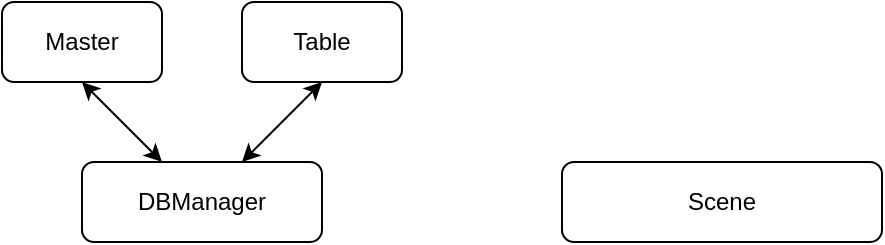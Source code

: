 <mxfile version="24.8.0">
  <diagram name="ページ1" id="SUOkfz0gY1aKijLZoOR0">
    <mxGraphModel dx="724" dy="324" grid="1" gridSize="10" guides="1" tooltips="1" connect="1" arrows="1" fold="1" page="1" pageScale="1" pageWidth="827" pageHeight="1169" math="0" shadow="0">
      <root>
        <mxCell id="0" />
        <mxCell id="1" parent="0" />
        <mxCell id="x1zflRXbslQT5myCvvpj-1" value="Scene" style="rounded=1;whiteSpace=wrap;html=1;" vertex="1" parent="1">
          <mxGeometry x="320" y="80" width="160" height="40" as="geometry" />
        </mxCell>
        <mxCell id="x1zflRXbslQT5myCvvpj-2" value="DBManager" style="rounded=1;whiteSpace=wrap;html=1;" vertex="1" parent="1">
          <mxGeometry x="80" y="80" width="120" height="40" as="geometry" />
        </mxCell>
        <mxCell id="x1zflRXbslQT5myCvvpj-3" value="Master" style="rounded=1;whiteSpace=wrap;html=1;" vertex="1" parent="1">
          <mxGeometry x="40" width="80" height="40" as="geometry" />
        </mxCell>
        <mxCell id="x1zflRXbslQT5myCvvpj-4" value="Table" style="rounded=1;whiteSpace=wrap;html=1;" vertex="1" parent="1">
          <mxGeometry x="160" width="80" height="40" as="geometry" />
        </mxCell>
        <mxCell id="x1zflRXbslQT5myCvvpj-5" value="" style="endArrow=classic;startArrow=classic;html=1;rounded=0;entryX=0.5;entryY=1;entryDx=0;entryDy=0;" edge="1" parent="1" source="x1zflRXbslQT5myCvvpj-2" target="x1zflRXbslQT5myCvvpj-3">
          <mxGeometry width="50" height="50" relative="1" as="geometry">
            <mxPoint x="370" y="170" as="sourcePoint" />
            <mxPoint x="420" y="120" as="targetPoint" />
          </mxGeometry>
        </mxCell>
        <mxCell id="x1zflRXbslQT5myCvvpj-8" value="" style="endArrow=classic;startArrow=classic;html=1;rounded=0;entryX=0.5;entryY=1;entryDx=0;entryDy=0;" edge="1" parent="1" source="x1zflRXbslQT5myCvvpj-2" target="x1zflRXbslQT5myCvvpj-4">
          <mxGeometry width="50" height="50" relative="1" as="geometry">
            <mxPoint x="185" y="80.24" as="sourcePoint" />
            <mxPoint x="160" y="41.24" as="targetPoint" />
          </mxGeometry>
        </mxCell>
      </root>
    </mxGraphModel>
  </diagram>
</mxfile>
